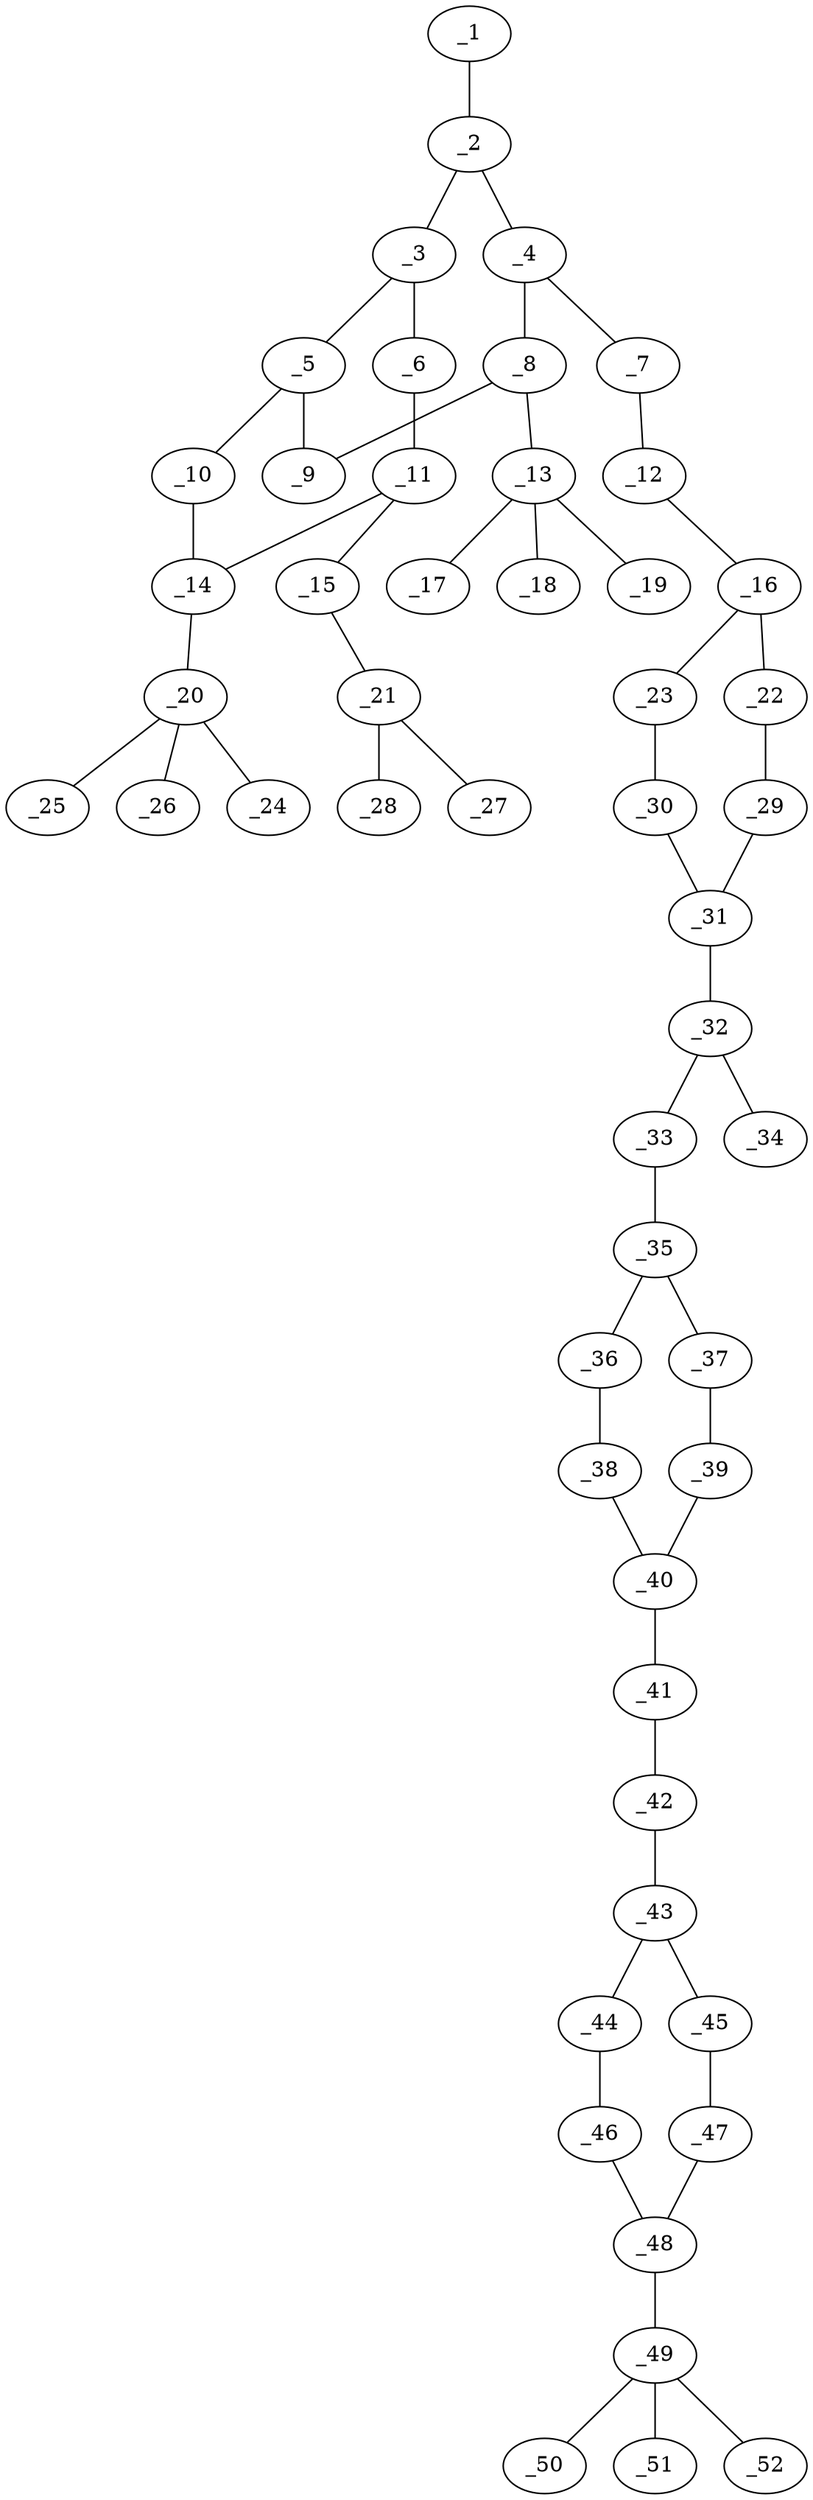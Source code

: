graph molid45617 {
	_1	 [charge=0,
		chem=2,
		symbol="O  ",
		x="6.3301",
		y="2.5"];
	_2	 [charge=0,
		chem=1,
		symbol="C  ",
		x="6.3301",
		y="3.5"];
	_1 -- _2	 [valence=1];
	_3	 [charge=0,
		chem=1,
		symbol="C  ",
		x="5.4641",
		y=4];
	_2 -- _3	 [valence=2];
	_4	 [charge=0,
		chem=1,
		symbol="C  ",
		x="7.1962",
		y=4];
	_2 -- _4	 [valence=1];
	_5	 [charge=0,
		chem=1,
		symbol="C  ",
		x="5.4641",
		y=5];
	_3 -- _5	 [valence=1];
	_6	 [charge=0,
		chem=1,
		symbol="C  ",
		x="4.5981",
		y="3.5"];
	_3 -- _6	 [valence=1];
	_7	 [charge=0,
		chem=4,
		symbol="N  ",
		x="8.0622",
		y="3.5"];
	_4 -- _7	 [valence=1];
	_8	 [charge=0,
		chem=1,
		symbol="C  ",
		x="7.1962",
		y=5];
	_4 -- _8	 [valence=2];
	_9	 [charge=0,
		chem=1,
		symbol="C  ",
		x="6.3301",
		y="5.5"];
	_5 -- _9	 [valence=2];
	_10	 [charge=0,
		chem=1,
		symbol="C  ",
		x="4.5981",
		y="5.5"];
	_5 -- _10	 [valence=1];
	_11	 [charge=0,
		chem=1,
		symbol="C  ",
		x="3.7321",
		y=4];
	_6 -- _11	 [valence=2];
	_12	 [charge=0,
		chem=4,
		symbol="N  ",
		x="8.0622",
		y="2.5"];
	_7 -- _12	 [valence=2];
	_8 -- _9	 [valence=1];
	_13	 [charge=0,
		chem=5,
		symbol="S  ",
		x="8.0622",
		y="5.5"];
	_8 -- _13	 [valence=1];
	_14	 [charge=0,
		chem=1,
		symbol="C  ",
		x="3.7321",
		y=5];
	_10 -- _14	 [valence=2];
	_11 -- _14	 [valence=1];
	_15	 [charge=0,
		chem=4,
		symbol="N  ",
		x="2.866",
		y="3.5"];
	_11 -- _15	 [valence=1];
	_16	 [charge=0,
		chem=1,
		symbol="C  ",
		x="8.9282",
		y=2];
	_12 -- _16	 [valence=1];
	_17	 [charge=0,
		chem=2,
		symbol="O  ",
		x="8.9282",
		y=6];
	_13 -- _17	 [valence=2];
	_18	 [charge=0,
		chem=2,
		symbol="O  ",
		x="8.5622",
		y="4.634"];
	_13 -- _18	 [valence=2];
	_19	 [charge=0,
		chem=2,
		symbol="O  ",
		x="7.5622",
		y="6.366"];
	_13 -- _19	 [valence=1];
	_20	 [charge=0,
		chem=5,
		symbol="S  ",
		x="2.866",
		y="5.5"];
	_14 -- _20	 [valence=1];
	_21	 [charge=0,
		chem=1,
		symbol="C  ",
		x="2.866",
		y="2.5"];
	_15 -- _21	 [valence=1];
	_22	 [charge=0,
		chem=1,
		symbol="C  ",
		x="8.9282",
		y=1];
	_16 -- _22	 [valence=2];
	_23	 [charge=0,
		chem=1,
		symbol="C  ",
		x="9.7942",
		y="2.5"];
	_16 -- _23	 [valence=1];
	_24	 [charge=0,
		chem=2,
		symbol="O  ",
		x=2,
		y=6];
	_20 -- _24	 [valence=2];
	_25	 [charge=0,
		chem=2,
		symbol="O  ",
		x="2.366",
		y="4.634"];
	_20 -- _25	 [valence=2];
	_26	 [charge=0,
		chem=2,
		symbol="O  ",
		x="3.366",
		y="6.3661"];
	_20 -- _26	 [valence=1];
	_27	 [charge=0,
		chem=1,
		symbol="C  ",
		x=2,
		y=2];
	_21 -- _27	 [valence=1];
	_28	 [charge=0,
		chem=2,
		symbol="O  ",
		x="3.7321",
		y=2];
	_21 -- _28	 [valence=2];
	_29	 [charge=0,
		chem=1,
		symbol="C  ",
		x="9.7942",
		y="0.5"];
	_22 -- _29	 [valence=1];
	_30	 [charge=0,
		chem=1,
		symbol="C  ",
		x="10.6603",
		y=2];
	_23 -- _30	 [valence=2];
	_31	 [charge=0,
		chem=1,
		symbol="C  ",
		x="10.6603",
		y=1];
	_29 -- _31	 [valence=2];
	_30 -- _31	 [valence=1];
	_32	 [charge=0,
		chem=1,
		symbol="C  ",
		x="11.5263",
		y="0.5"];
	_31 -- _32	 [valence=1];
	_33	 [charge=0,
		chem=4,
		symbol="N  ",
		x="11.5263",
		y="-0.5"];
	_32 -- _33	 [valence=1];
	_34	 [charge=0,
		chem=2,
		symbol="O  ",
		x="12.3923",
		y=1];
	_32 -- _34	 [valence=2];
	_35	 [charge=0,
		chem=1,
		symbol="C  ",
		x="12.3923",
		y="-1"];
	_33 -- _35	 [valence=1];
	_36	 [charge=0,
		chem=1,
		symbol="C  ",
		x="12.3923",
		y="-2"];
	_35 -- _36	 [valence=2];
	_37	 [charge=0,
		chem=1,
		symbol="C  ",
		x="13.2583",
		y="-0.5"];
	_35 -- _37	 [valence=1];
	_38	 [charge=0,
		chem=1,
		symbol="C  ",
		x="13.2583",
		y="-2.5"];
	_36 -- _38	 [valence=1];
	_39	 [charge=0,
		chem=1,
		symbol="C  ",
		x="14.1243",
		y="-1"];
	_37 -- _39	 [valence=2];
	_40	 [charge=0,
		chem=1,
		symbol="C  ",
		x="14.1243",
		y="-2"];
	_38 -- _40	 [valence=2];
	_39 -- _40	 [valence=1];
	_41	 [charge=0,
		chem=4,
		symbol="N  ",
		x="14.9904",
		y="-2.5"];
	_40 -- _41	 [valence=1];
	_42	 [charge=0,
		chem=4,
		symbol="N  ",
		x="14.9904",
		y="-3.5"];
	_41 -- _42	 [valence=2];
	_43	 [charge=0,
		chem=1,
		symbol="C  ",
		x="15.8564",
		y="-4"];
	_42 -- _43	 [valence=1];
	_44	 [charge=0,
		chem=1,
		symbol="C  ",
		x="16.7224",
		y="-3.5"];
	_43 -- _44	 [valence=2];
	_45	 [charge=0,
		chem=1,
		symbol="C  ",
		x="15.8564",
		y="-5"];
	_43 -- _45	 [valence=1];
	_46	 [charge=0,
		chem=1,
		symbol="C  ",
		x="17.5884",
		y="-4"];
	_44 -- _46	 [valence=1];
	_47	 [charge=0,
		chem=1,
		symbol="C  ",
		x="16.7224",
		y="-5.5"];
	_45 -- _47	 [valence=2];
	_48	 [charge=0,
		chem=1,
		symbol="C  ",
		x="17.5884",
		y="-5"];
	_46 -- _48	 [valence=2];
	_47 -- _48	 [valence=1];
	_49	 [charge=0,
		chem=5,
		symbol="S  ",
		x="18.4545",
		y="-5.5"];
	_48 -- _49	 [valence=1];
	_50	 [charge=0,
		chem=2,
		symbol="O  ",
		x="19.3205",
		y="-6"];
	_49 -- _50	 [valence=2];
	_51	 [charge=0,
		chem=2,
		symbol="O  ",
		x="18.9545",
		y="-4.634"];
	_49 -- _51	 [valence=2];
	_52	 [charge=0,
		chem=2,
		symbol="O  ",
		x="17.9545",
		y="-6.3661"];
	_49 -- _52	 [valence=1];
}
